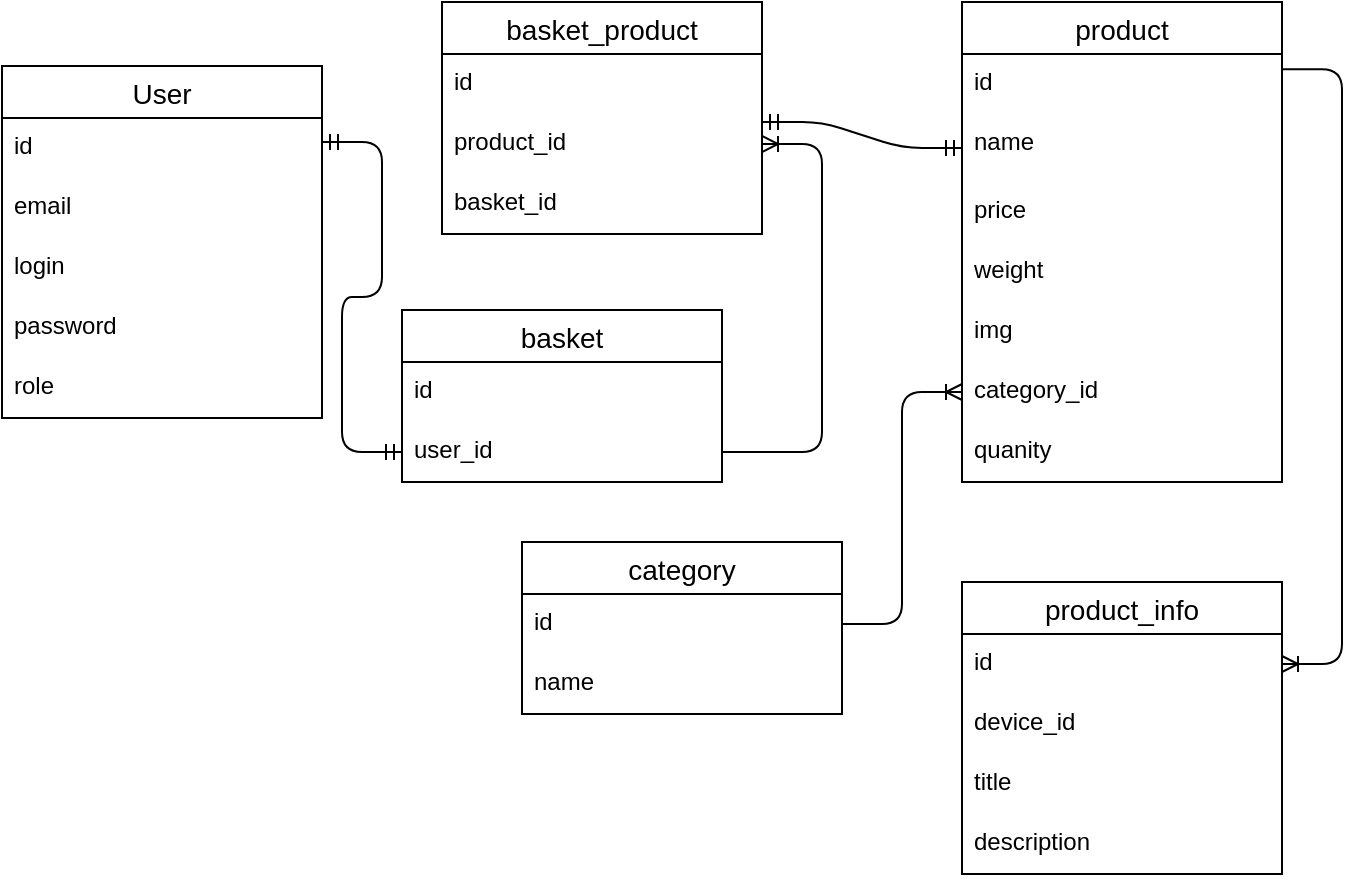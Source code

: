 <mxfile version="15.9.4" type="device"><diagram id="PFDgfQVMQX951Q5DY1AJ" name="Page-1"><mxGraphModel dx="1185" dy="662" grid="1" gridSize="10" guides="1" tooltips="1" connect="1" arrows="1" fold="1" page="1" pageScale="1" pageWidth="827" pageHeight="1169" math="0" shadow="0"><root><mxCell id="0"/><mxCell id="1" parent="0"/><mxCell id="25LfgwKYGkXF0lDSWwQn-1" value="User" style="swimlane;fontStyle=0;childLayout=stackLayout;horizontal=1;startSize=26;horizontalStack=0;resizeParent=1;resizeParentMax=0;resizeLast=0;collapsible=1;marginBottom=0;align=center;fontSize=14;" vertex="1" parent="1"><mxGeometry x="10" y="62" width="160" height="176" as="geometry"/></mxCell><mxCell id="25LfgwKYGkXF0lDSWwQn-2" value="id" style="text;strokeColor=none;fillColor=none;spacingLeft=4;spacingRight=4;overflow=hidden;rotatable=0;points=[[0,0.5],[1,0.5]];portConstraint=eastwest;fontSize=12;" vertex="1" parent="25LfgwKYGkXF0lDSWwQn-1"><mxGeometry y="26" width="160" height="30" as="geometry"/></mxCell><mxCell id="25LfgwKYGkXF0lDSWwQn-3" value="email" style="text;strokeColor=none;fillColor=none;spacingLeft=4;spacingRight=4;overflow=hidden;rotatable=0;points=[[0,0.5],[1,0.5]];portConstraint=eastwest;fontSize=12;" vertex="1" parent="25LfgwKYGkXF0lDSWwQn-1"><mxGeometry y="56" width="160" height="30" as="geometry"/></mxCell><mxCell id="25LfgwKYGkXF0lDSWwQn-5" value="login" style="text;strokeColor=none;fillColor=none;spacingLeft=4;spacingRight=4;overflow=hidden;rotatable=0;points=[[0,0.5],[1,0.5]];portConstraint=eastwest;fontSize=12;" vertex="1" parent="25LfgwKYGkXF0lDSWwQn-1"><mxGeometry y="86" width="160" height="30" as="geometry"/></mxCell><mxCell id="25LfgwKYGkXF0lDSWwQn-4" value="password" style="text;strokeColor=none;fillColor=none;spacingLeft=4;spacingRight=4;overflow=hidden;rotatable=0;points=[[0,0.5],[1,0.5]];portConstraint=eastwest;fontSize=12;" vertex="1" parent="25LfgwKYGkXF0lDSWwQn-1"><mxGeometry y="116" width="160" height="30" as="geometry"/></mxCell><mxCell id="25LfgwKYGkXF0lDSWwQn-6" value="role " style="text;strokeColor=none;fillColor=none;spacingLeft=4;spacingRight=4;overflow=hidden;rotatable=0;points=[[0,0.5],[1,0.5]];portConstraint=eastwest;fontSize=12;" vertex="1" parent="25LfgwKYGkXF0lDSWwQn-1"><mxGeometry y="146" width="160" height="30" as="geometry"/></mxCell><mxCell id="25LfgwKYGkXF0lDSWwQn-7" value="basket" style="swimlane;fontStyle=0;childLayout=stackLayout;horizontal=1;startSize=26;horizontalStack=0;resizeParent=1;resizeParentMax=0;resizeLast=0;collapsible=1;marginBottom=0;align=center;fontSize=14;" vertex="1" parent="1"><mxGeometry x="210" y="184" width="160" height="86" as="geometry"/></mxCell><mxCell id="25LfgwKYGkXF0lDSWwQn-8" value="id" style="text;strokeColor=none;fillColor=none;spacingLeft=4;spacingRight=4;overflow=hidden;rotatable=0;points=[[0,0.5],[1,0.5]];portConstraint=eastwest;fontSize=12;" vertex="1" parent="25LfgwKYGkXF0lDSWwQn-7"><mxGeometry y="26" width="160" height="30" as="geometry"/></mxCell><mxCell id="25LfgwKYGkXF0lDSWwQn-9" value="user_id" style="text;strokeColor=none;fillColor=none;spacingLeft=4;spacingRight=4;overflow=hidden;rotatable=0;points=[[0,0.5],[1,0.5]];portConstraint=eastwest;fontSize=12;" vertex="1" parent="25LfgwKYGkXF0lDSWwQn-7"><mxGeometry y="56" width="160" height="30" as="geometry"/></mxCell><mxCell id="25LfgwKYGkXF0lDSWwQn-11" value="basket_product" style="swimlane;fontStyle=0;childLayout=stackLayout;horizontal=1;startSize=26;horizontalStack=0;resizeParent=1;resizeParentMax=0;resizeLast=0;collapsible=1;marginBottom=0;align=center;fontSize=14;" vertex="1" parent="1"><mxGeometry x="230" y="30" width="160" height="116" as="geometry"/></mxCell><mxCell id="25LfgwKYGkXF0lDSWwQn-12" value="id" style="text;strokeColor=none;fillColor=none;spacingLeft=4;spacingRight=4;overflow=hidden;rotatable=0;points=[[0,0.5],[1,0.5]];portConstraint=eastwest;fontSize=12;" vertex="1" parent="25LfgwKYGkXF0lDSWwQn-11"><mxGeometry y="26" width="160" height="30" as="geometry"/></mxCell><mxCell id="25LfgwKYGkXF0lDSWwQn-13" value="product_id" style="text;strokeColor=none;fillColor=none;spacingLeft=4;spacingRight=4;overflow=hidden;rotatable=0;points=[[0,0.5],[1,0.5]];portConstraint=eastwest;fontSize=12;" vertex="1" parent="25LfgwKYGkXF0lDSWwQn-11"><mxGeometry y="56" width="160" height="30" as="geometry"/></mxCell><mxCell id="25LfgwKYGkXF0lDSWwQn-14" value="basket_id" style="text;strokeColor=none;fillColor=none;spacingLeft=4;spacingRight=4;overflow=hidden;rotatable=0;points=[[0,0.5],[1,0.5]];portConstraint=eastwest;fontSize=12;" vertex="1" parent="25LfgwKYGkXF0lDSWwQn-11"><mxGeometry y="86" width="160" height="30" as="geometry"/></mxCell><mxCell id="25LfgwKYGkXF0lDSWwQn-15" value="product" style="swimlane;fontStyle=0;childLayout=stackLayout;horizontal=1;startSize=26;horizontalStack=0;resizeParent=1;resizeParentMax=0;resizeLast=0;collapsible=1;marginBottom=0;align=center;fontSize=14;" vertex="1" parent="1"><mxGeometry x="490" y="30" width="160" height="240" as="geometry"/></mxCell><mxCell id="25LfgwKYGkXF0lDSWwQn-16" value="id" style="text;strokeColor=none;fillColor=none;spacingLeft=4;spacingRight=4;overflow=hidden;rotatable=0;points=[[0,0.5],[1,0.5]];portConstraint=eastwest;fontSize=12;" vertex="1" parent="25LfgwKYGkXF0lDSWwQn-15"><mxGeometry y="26" width="160" height="30" as="geometry"/></mxCell><mxCell id="25LfgwKYGkXF0lDSWwQn-17" value="name" style="text;strokeColor=none;fillColor=none;spacingLeft=4;spacingRight=4;overflow=hidden;rotatable=0;points=[[0,0.5],[1,0.5]];portConstraint=eastwest;fontSize=12;" vertex="1" parent="25LfgwKYGkXF0lDSWwQn-15"><mxGeometry y="56" width="160" height="34" as="geometry"/></mxCell><mxCell id="25LfgwKYGkXF0lDSWwQn-19" value="price" style="text;strokeColor=none;fillColor=none;spacingLeft=4;spacingRight=4;overflow=hidden;rotatable=0;points=[[0,0.5],[1,0.5]];portConstraint=eastwest;fontSize=12;" vertex="1" parent="25LfgwKYGkXF0lDSWwQn-15"><mxGeometry y="90" width="160" height="30" as="geometry"/></mxCell><mxCell id="25LfgwKYGkXF0lDSWwQn-22" value="weight" style="text;strokeColor=none;fillColor=none;spacingLeft=4;spacingRight=4;overflow=hidden;rotatable=0;points=[[0,0.5],[1,0.5]];portConstraint=eastwest;fontSize=12;" vertex="1" parent="25LfgwKYGkXF0lDSWwQn-15"><mxGeometry y="120" width="160" height="30" as="geometry"/></mxCell><mxCell id="25LfgwKYGkXF0lDSWwQn-23" value="img" style="text;strokeColor=none;fillColor=none;spacingLeft=4;spacingRight=4;overflow=hidden;rotatable=0;points=[[0,0.5],[1,0.5]];portConstraint=eastwest;fontSize=12;" vertex="1" parent="25LfgwKYGkXF0lDSWwQn-15"><mxGeometry y="150" width="160" height="30" as="geometry"/></mxCell><mxCell id="25LfgwKYGkXF0lDSWwQn-20" value="category_id" style="text;strokeColor=none;fillColor=none;spacingLeft=4;spacingRight=4;overflow=hidden;rotatable=0;points=[[0,0.5],[1,0.5]];portConstraint=eastwest;fontSize=12;" vertex="1" parent="25LfgwKYGkXF0lDSWwQn-15"><mxGeometry y="180" width="160" height="30" as="geometry"/></mxCell><mxCell id="25LfgwKYGkXF0lDSWwQn-18" value="quanity" style="text;strokeColor=none;fillColor=none;spacingLeft=4;spacingRight=4;overflow=hidden;rotatable=0;points=[[0,0.5],[1,0.5]];portConstraint=eastwest;fontSize=12;" vertex="1" parent="25LfgwKYGkXF0lDSWwQn-15"><mxGeometry y="210" width="160" height="30" as="geometry"/></mxCell><mxCell id="25LfgwKYGkXF0lDSWwQn-24" value="product_info" style="swimlane;fontStyle=0;childLayout=stackLayout;horizontal=1;startSize=26;horizontalStack=0;resizeParent=1;resizeParentMax=0;resizeLast=0;collapsible=1;marginBottom=0;align=center;fontSize=14;" vertex="1" parent="1"><mxGeometry x="490" y="320" width="160" height="146" as="geometry"/></mxCell><mxCell id="25LfgwKYGkXF0lDSWwQn-25" value="id" style="text;strokeColor=none;fillColor=none;spacingLeft=4;spacingRight=4;overflow=hidden;rotatable=0;points=[[0,0.5],[1,0.5]];portConstraint=eastwest;fontSize=12;" vertex="1" parent="25LfgwKYGkXF0lDSWwQn-24"><mxGeometry y="26" width="160" height="30" as="geometry"/></mxCell><mxCell id="25LfgwKYGkXF0lDSWwQn-26" value="device_id" style="text;strokeColor=none;fillColor=none;spacingLeft=4;spacingRight=4;overflow=hidden;rotatable=0;points=[[0,0.5],[1,0.5]];portConstraint=eastwest;fontSize=12;" vertex="1" parent="25LfgwKYGkXF0lDSWwQn-24"><mxGeometry y="56" width="160" height="30" as="geometry"/></mxCell><mxCell id="25LfgwKYGkXF0lDSWwQn-28" value="title" style="text;strokeColor=none;fillColor=none;spacingLeft=4;spacingRight=4;overflow=hidden;rotatable=0;points=[[0,0.5],[1,0.5]];portConstraint=eastwest;fontSize=12;" vertex="1" parent="25LfgwKYGkXF0lDSWwQn-24"><mxGeometry y="86" width="160" height="30" as="geometry"/></mxCell><mxCell id="25LfgwKYGkXF0lDSWwQn-27" value="description" style="text;strokeColor=none;fillColor=none;spacingLeft=4;spacingRight=4;overflow=hidden;rotatable=0;points=[[0,0.5],[1,0.5]];portConstraint=eastwest;fontSize=12;" vertex="1" parent="25LfgwKYGkXF0lDSWwQn-24"><mxGeometry y="116" width="160" height="30" as="geometry"/></mxCell><mxCell id="25LfgwKYGkXF0lDSWwQn-29" value="category" style="swimlane;fontStyle=0;childLayout=stackLayout;horizontal=1;startSize=26;horizontalStack=0;resizeParent=1;resizeParentMax=0;resizeLast=0;collapsible=1;marginBottom=0;align=center;fontSize=14;" vertex="1" parent="1"><mxGeometry x="270" y="300" width="160" height="86" as="geometry"/></mxCell><mxCell id="25LfgwKYGkXF0lDSWwQn-30" value="id" style="text;strokeColor=none;fillColor=none;spacingLeft=4;spacingRight=4;overflow=hidden;rotatable=0;points=[[0,0.5],[1,0.5]];portConstraint=eastwest;fontSize=12;" vertex="1" parent="25LfgwKYGkXF0lDSWwQn-29"><mxGeometry y="26" width="160" height="30" as="geometry"/></mxCell><mxCell id="25LfgwKYGkXF0lDSWwQn-31" value="name" style="text;strokeColor=none;fillColor=none;spacingLeft=4;spacingRight=4;overflow=hidden;rotatable=0;points=[[0,0.5],[1,0.5]];portConstraint=eastwest;fontSize=12;" vertex="1" parent="25LfgwKYGkXF0lDSWwQn-29"><mxGeometry y="56" width="160" height="30" as="geometry"/></mxCell><mxCell id="25LfgwKYGkXF0lDSWwQn-35" value="" style="edgeStyle=entityRelationEdgeStyle;fontSize=12;html=1;endArrow=ERoneToMany;rounded=1;shadow=0;sketch=0;" edge="1" parent="1" source="25LfgwKYGkXF0lDSWwQn-30" target="25LfgwKYGkXF0lDSWwQn-20"><mxGeometry width="100" height="100" relative="1" as="geometry"><mxPoint x="460" y="360" as="sourcePoint"/><mxPoint x="560" y="260" as="targetPoint"/></mxGeometry></mxCell><mxCell id="25LfgwKYGkXF0lDSWwQn-36" value="" style="edgeStyle=entityRelationEdgeStyle;fontSize=12;html=1;endArrow=ERoneToMany;rounded=1;shadow=0;sketch=0;exitX=1;exitY=0.5;exitDx=0;exitDy=0;" edge="1" parent="1" source="25LfgwKYGkXF0lDSWwQn-9" target="25LfgwKYGkXF0lDSWwQn-13"><mxGeometry width="100" height="100" relative="1" as="geometry"><mxPoint x="390" y="190" as="sourcePoint"/><mxPoint x="440" y="90" as="targetPoint"/></mxGeometry></mxCell><mxCell id="25LfgwKYGkXF0lDSWwQn-39" value="" style="edgeStyle=entityRelationEdgeStyle;fontSize=12;html=1;endArrow=ERmandOne;startArrow=ERmandOne;rounded=1;shadow=0;sketch=0;" edge="1" parent="1" target="25LfgwKYGkXF0lDSWwQn-9"><mxGeometry width="100" height="100" relative="1" as="geometry"><mxPoint x="170" y="100" as="sourcePoint"/><mxPoint x="270" as="targetPoint"/></mxGeometry></mxCell><mxCell id="25LfgwKYGkXF0lDSWwQn-40" value="" style="edgeStyle=entityRelationEdgeStyle;fontSize=12;html=1;endArrow=ERmandOne;startArrow=ERmandOne;rounded=1;shadow=0;sketch=0;entryX=0;entryY=0.5;entryDx=0;entryDy=0;" edge="1" parent="1" target="25LfgwKYGkXF0lDSWwQn-17"><mxGeometry width="100" height="100" relative="1" as="geometry"><mxPoint x="390" y="90" as="sourcePoint"/><mxPoint x="490" y="-10" as="targetPoint"/></mxGeometry></mxCell><mxCell id="25LfgwKYGkXF0lDSWwQn-42" value="" style="edgeStyle=entityRelationEdgeStyle;fontSize=12;html=1;endArrow=ERoneToMany;rounded=1;shadow=0;sketch=0;exitX=0.997;exitY=0.256;exitDx=0;exitDy=0;exitPerimeter=0;" edge="1" parent="1" source="25LfgwKYGkXF0lDSWwQn-16" target="25LfgwKYGkXF0lDSWwQn-25"><mxGeometry width="100" height="100" relative="1" as="geometry"><mxPoint x="540" y="270" as="sourcePoint"/><mxPoint x="640" y="170" as="targetPoint"/></mxGeometry></mxCell></root></mxGraphModel></diagram></mxfile>